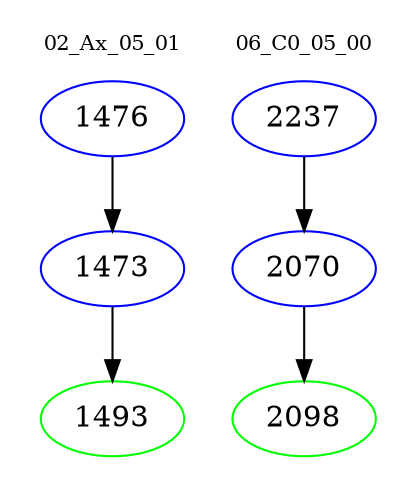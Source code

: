digraph{
subgraph cluster_0 {
color = white
label = "02_Ax_05_01";
fontsize=10;
T0_1476 [label="1476", color="blue"]
T0_1476 -> T0_1473 [color="black"]
T0_1473 [label="1473", color="blue"]
T0_1473 -> T0_1493 [color="black"]
T0_1493 [label="1493", color="green"]
}
subgraph cluster_1 {
color = white
label = "06_C0_05_00";
fontsize=10;
T1_2237 [label="2237", color="blue"]
T1_2237 -> T1_2070 [color="black"]
T1_2070 [label="2070", color="blue"]
T1_2070 -> T1_2098 [color="black"]
T1_2098 [label="2098", color="green"]
}
}
